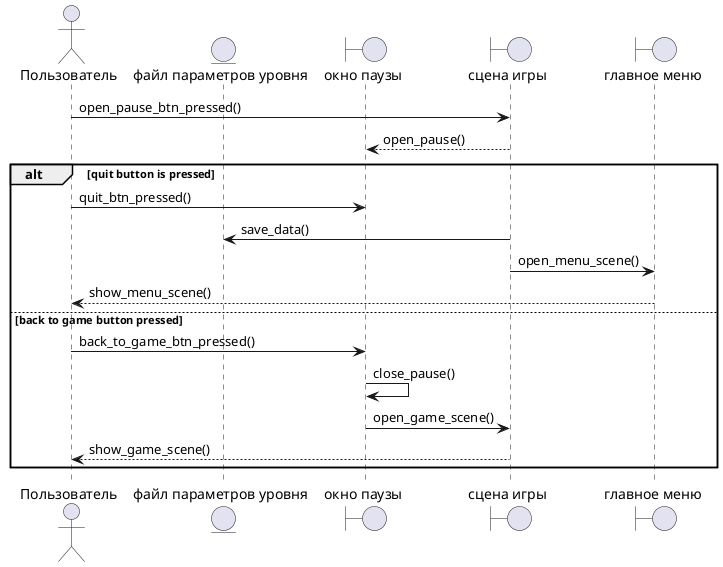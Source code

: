 @startuml save
actor Пользователь as player

entity bd as "файл параметров уровня"
boundary pause as "окно паузы"
boundary game as "сцена игры"
boundary menu as "главное меню"

player -> game : open_pause_btn_pressed()
game --> pause : open_pause()

alt quit button is pressed
player -> pause : quit_btn_pressed()
game -> bd : save_data()
game -> menu : open_menu_scene()
menu --> player : show_menu_scene()

    else back to game button pressed
        player -> pause : back_to_game_btn_pressed()
        pause -> pause : close_pause()
        pause -> game : open_game_scene()
        game --> player : show_game_scene()
end






' player -> pause : on_pause_clicked()

' alt exit button is pressed

' game -> bd : save_data()

' player -> menu

' else back to game button is pressed

' pause -> pause : close_pause()
' player -> game
' end

@enduml 